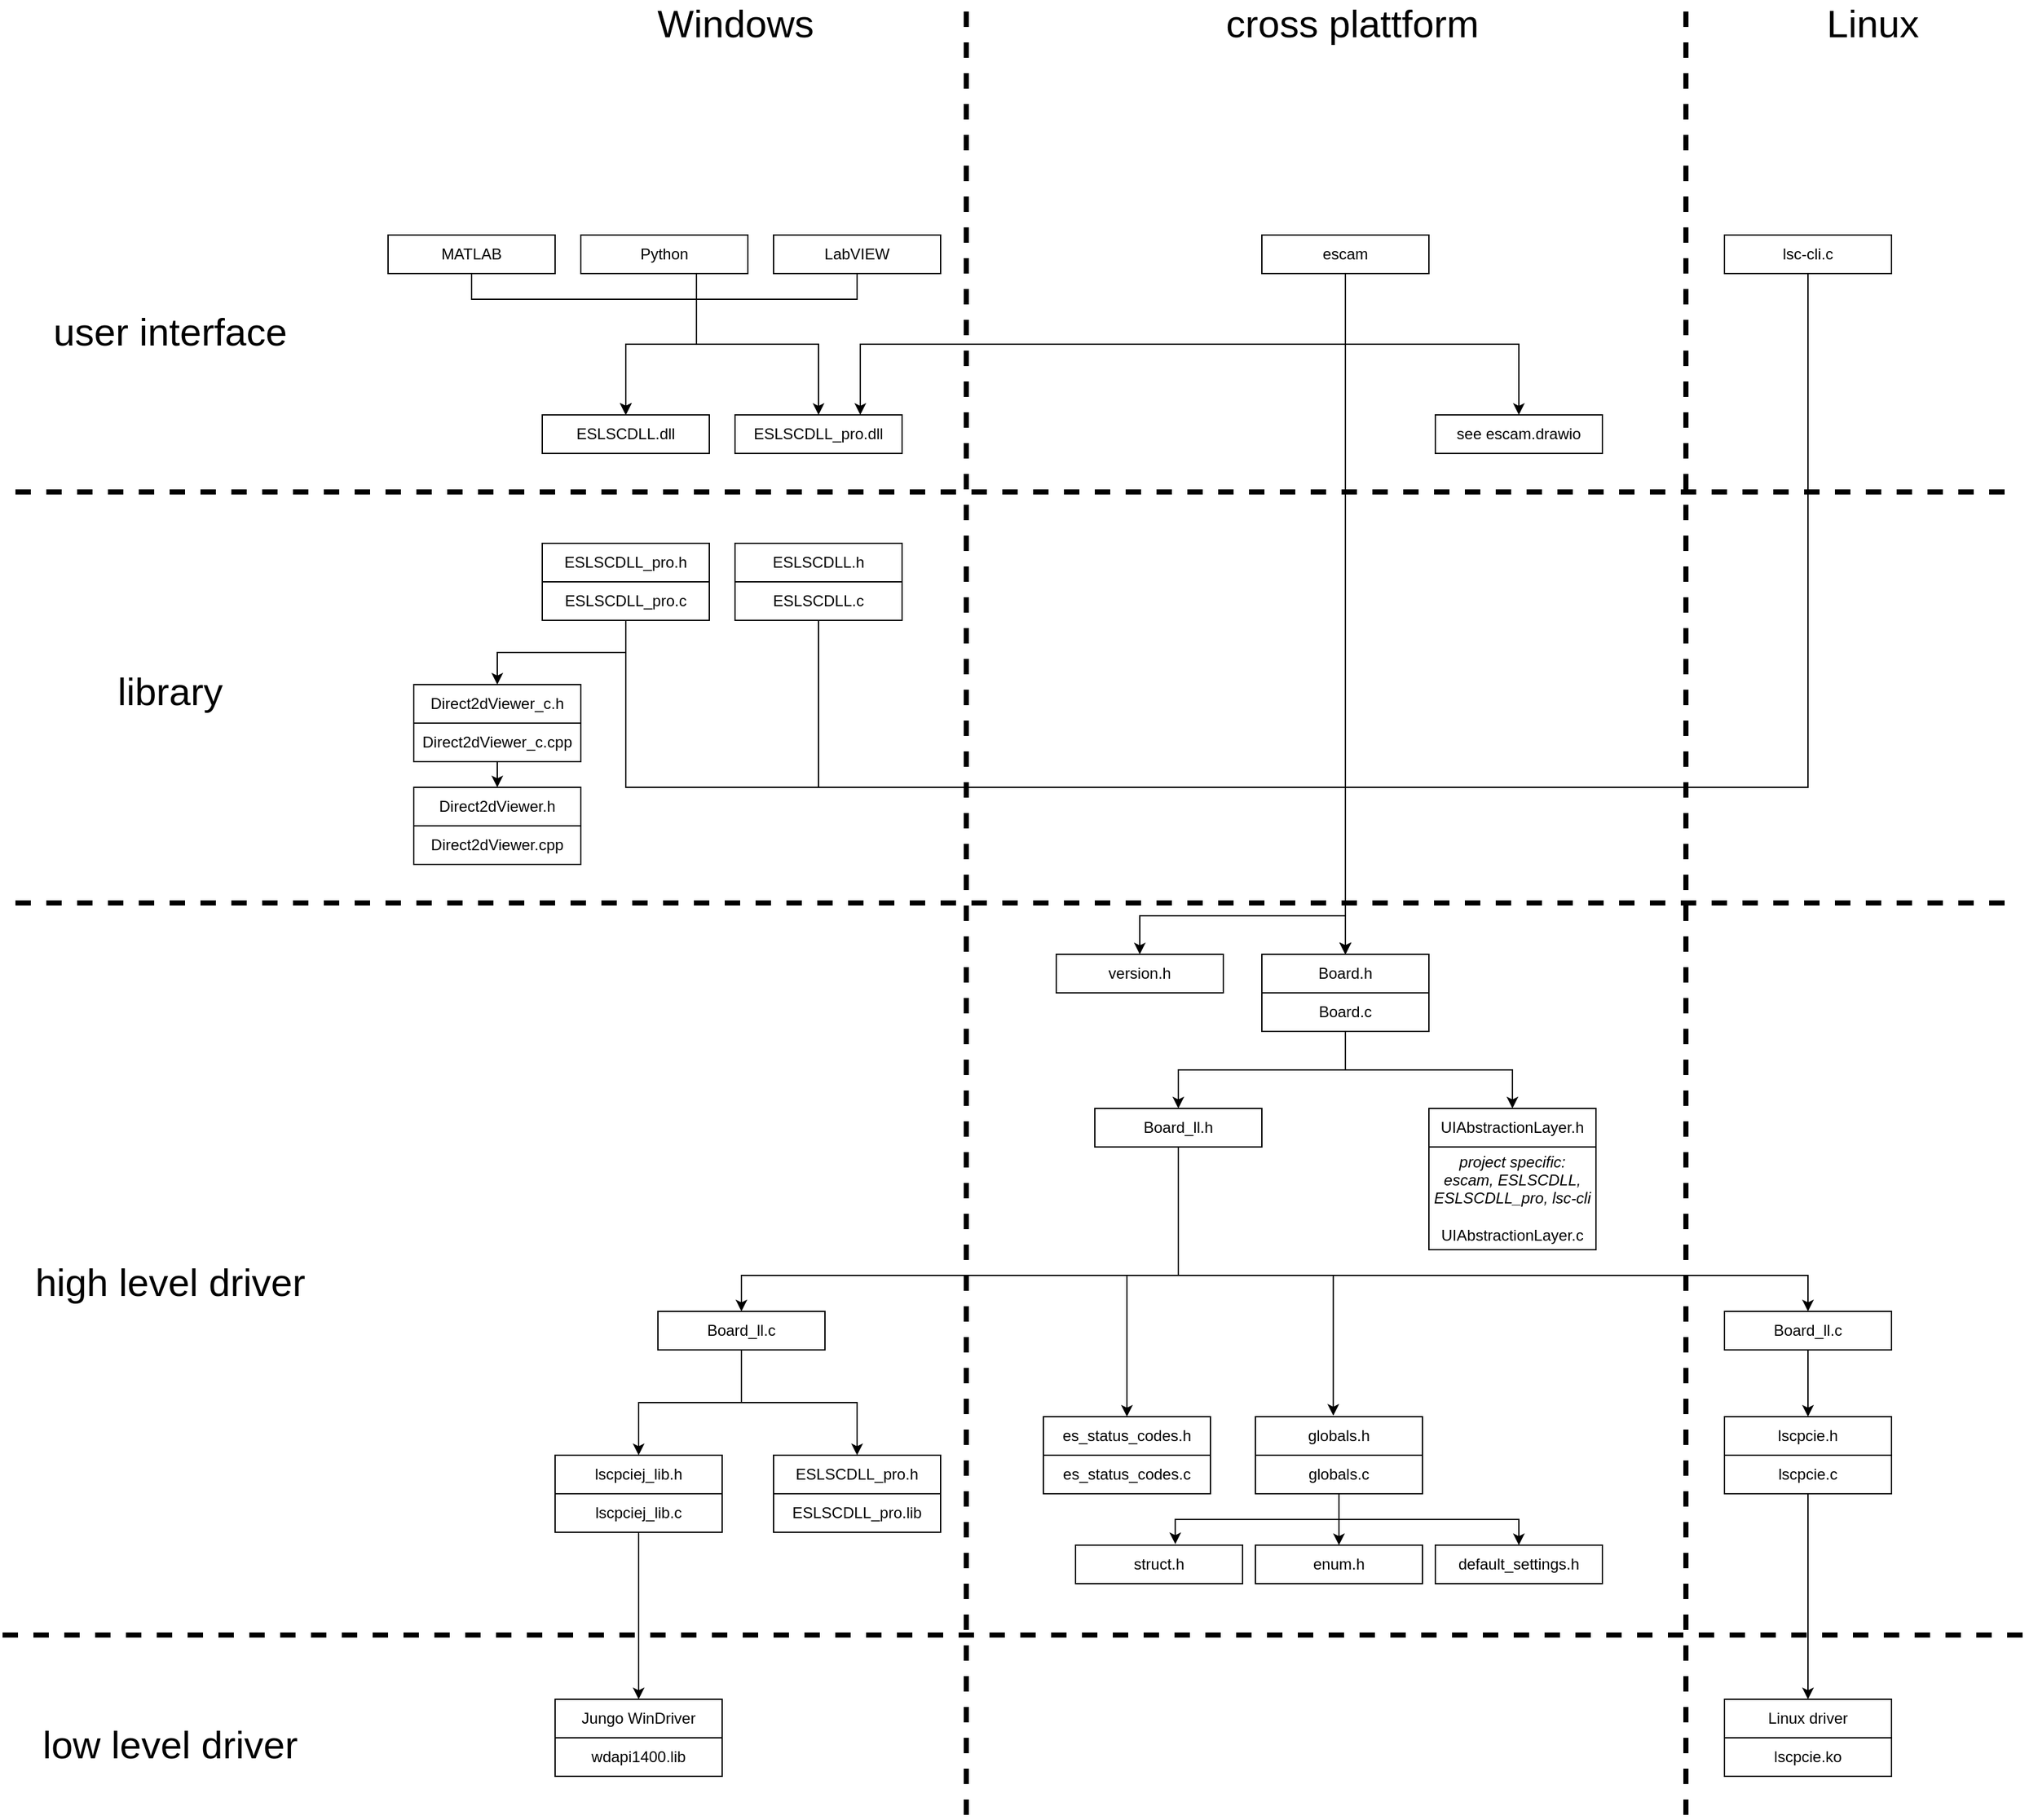 <mxfile version="20.8.16" type="device"><diagram id="tgUKfehqLVmL-b8HQxhW" name="Page-1"><mxGraphModel dx="2876" dy="2283" grid="1" gridSize="10" guides="1" tooltips="1" connect="1" arrows="1" fold="1" page="1" pageScale="1" pageWidth="850" pageHeight="1100" math="0" shadow="0"><root><mxCell id="0"/><mxCell id="1" parent="0"/><mxCell id="p_urfczNU5dsdLXzHAFD-1" value="Board.h" style="rounded=0;whiteSpace=wrap;html=1;" parent="1" vertex="1"><mxGeometry x="150" y="-340" width="130" height="30" as="geometry"/></mxCell><mxCell id="p_urfczNU5dsdLXzHAFD-42" style="edgeStyle=orthogonalEdgeStyle;rounded=0;orthogonalLoop=1;jettySize=auto;html=1;exitX=0.5;exitY=1;exitDx=0;exitDy=0;entryX=0.5;entryY=0;entryDx=0;entryDy=0;" parent="1" source="p_urfczNU5dsdLXzHAFD-6" target="p_urfczNU5dsdLXzHAFD-7" edge="1"><mxGeometry relative="1" as="geometry"/></mxCell><mxCell id="p_urfczNU5dsdLXzHAFD-52" style="edgeStyle=orthogonalEdgeStyle;rounded=0;orthogonalLoop=1;jettySize=auto;html=1;exitX=0.5;exitY=1;exitDx=0;exitDy=0;entryX=0.5;entryY=0;entryDx=0;entryDy=0;" parent="1" source="p_urfczNU5dsdLXzHAFD-6" target="p_urfczNU5dsdLXzHAFD-30" edge="1"><mxGeometry relative="1" as="geometry"/></mxCell><mxCell id="p_urfczNU5dsdLXzHAFD-6" value="Board.c" style="rounded=0;whiteSpace=wrap;html=1;" parent="1" vertex="1"><mxGeometry x="150" y="-310" width="130" height="30" as="geometry"/></mxCell><mxCell id="p_urfczNU5dsdLXzHAFD-85" style="edgeStyle=orthogonalEdgeStyle;rounded=0;orthogonalLoop=1;jettySize=auto;html=1;exitX=0.5;exitY=1;exitDx=0;exitDy=0;entryX=0.5;entryY=0;entryDx=0;entryDy=0;strokeWidth=1;" parent="1" source="p_urfczNU5dsdLXzHAFD-7" target="p_urfczNU5dsdLXzHAFD-9" edge="1"><mxGeometry relative="1" as="geometry"><Array as="points"><mxPoint x="85" y="-90"/><mxPoint x="575" y="-90"/></Array></mxGeometry></mxCell><mxCell id="p_urfczNU5dsdLXzHAFD-86" style="edgeStyle=orthogonalEdgeStyle;rounded=0;orthogonalLoop=1;jettySize=auto;html=1;exitX=0.5;exitY=1;exitDx=0;exitDy=0;strokeWidth=1;entryX=0.5;entryY=0;entryDx=0;entryDy=0;" parent="1" source="p_urfczNU5dsdLXzHAFD-7" target="p_urfczNU5dsdLXzHAFD-8" edge="1"><mxGeometry relative="1" as="geometry"><Array as="points"><mxPoint x="85" y="-90"/><mxPoint x="-255" y="-90"/></Array></mxGeometry></mxCell><mxCell id="p_urfczNU5dsdLXzHAFD-87" style="edgeStyle=orthogonalEdgeStyle;rounded=0;orthogonalLoop=1;jettySize=auto;html=1;exitX=0.5;exitY=1;exitDx=0;exitDy=0;entryX=0.5;entryY=0;entryDx=0;entryDy=0;strokeWidth=1;" parent="1" source="p_urfczNU5dsdLXzHAFD-7" target="p_urfczNU5dsdLXzHAFD-18" edge="1"><mxGeometry relative="1" as="geometry"><Array as="points"><mxPoint x="85" y="-90"/><mxPoint x="45" y="-90"/></Array></mxGeometry></mxCell><mxCell id="p_urfczNU5dsdLXzHAFD-7" value="Board_ll.h" style="rounded=0;whiteSpace=wrap;html=1;" parent="1" vertex="1"><mxGeometry x="20" y="-220" width="130" height="30" as="geometry"/></mxCell><mxCell id="p_urfczNU5dsdLXzHAFD-43" style="edgeStyle=orthogonalEdgeStyle;rounded=0;orthogonalLoop=1;jettySize=auto;html=1;exitX=0.5;exitY=1;exitDx=0;exitDy=0;entryX=0.5;entryY=0;entryDx=0;entryDy=0;" parent="1" source="p_urfczNU5dsdLXzHAFD-8" target="p_urfczNU5dsdLXzHAFD-24" edge="1"><mxGeometry relative="1" as="geometry"/></mxCell><mxCell id="p_urfczNU5dsdLXzHAFD-51" style="edgeStyle=orthogonalEdgeStyle;rounded=0;orthogonalLoop=1;jettySize=auto;html=1;" parent="1" source="p_urfczNU5dsdLXzHAFD-8" target="p_urfczNU5dsdLXzHAFD-21" edge="1"><mxGeometry relative="1" as="geometry"/></mxCell><mxCell id="p_urfczNU5dsdLXzHAFD-8" value="Board_ll.c" style="rounded=0;whiteSpace=wrap;html=1;" parent="1" vertex="1"><mxGeometry x="-320" y="-62" width="130" height="30" as="geometry"/></mxCell><mxCell id="p_urfczNU5dsdLXzHAFD-46" style="edgeStyle=orthogonalEdgeStyle;rounded=0;orthogonalLoop=1;jettySize=auto;html=1;exitX=0.5;exitY=1;exitDx=0;exitDy=0;entryX=0.466;entryY=-0.027;entryDx=0;entryDy=0;entryPerimeter=0;" parent="1" source="p_urfczNU5dsdLXzHAFD-7" target="p_urfczNU5dsdLXzHAFD-16" edge="1"><mxGeometry relative="1" as="geometry"><Array as="points"><mxPoint x="85" y="-90"/><mxPoint x="206" y="-90"/></Array></mxGeometry></mxCell><mxCell id="p_urfczNU5dsdLXzHAFD-72" style="edgeStyle=orthogonalEdgeStyle;rounded=0;orthogonalLoop=1;jettySize=auto;html=1;exitX=0.5;exitY=1;exitDx=0;exitDy=0;entryX=0.5;entryY=0;entryDx=0;entryDy=0;" parent="1" source="p_urfczNU5dsdLXzHAFD-9" target="p_urfczNU5dsdLXzHAFD-73" edge="1"><mxGeometry relative="1" as="geometry"><mxPoint x="580" y="3" as="targetPoint"/></mxGeometry></mxCell><mxCell id="p_urfczNU5dsdLXzHAFD-9" value="Board_ll.c" style="rounded=0;whiteSpace=wrap;html=1;" parent="1" vertex="1"><mxGeometry x="510" y="-62" width="130" height="30" as="geometry"/></mxCell><mxCell id="p_urfczNU5dsdLXzHAFD-11" value="ESLSCDLL.h" style="rounded=0;whiteSpace=wrap;html=1;" parent="1" vertex="1"><mxGeometry x="-260" y="-660" width="130" height="30" as="geometry"/></mxCell><mxCell id="p_urfczNU5dsdLXzHAFD-91" style="edgeStyle=orthogonalEdgeStyle;rounded=0;orthogonalLoop=1;jettySize=auto;html=1;exitX=0.5;exitY=1;exitDx=0;exitDy=0;entryX=0.5;entryY=0;entryDx=0;entryDy=0;strokeWidth=1;" parent="1" source="p_urfczNU5dsdLXzHAFD-12" target="p_urfczNU5dsdLXzHAFD-1" edge="1"><mxGeometry relative="1" as="geometry"/></mxCell><mxCell id="p_urfczNU5dsdLXzHAFD-12" value="ESLSCDLL.c" style="rounded=0;whiteSpace=wrap;html=1;" parent="1" vertex="1"><mxGeometry x="-260" y="-630" width="130" height="30" as="geometry"/></mxCell><mxCell id="p_urfczNU5dsdLXzHAFD-13" value="enum.h" style="rounded=0;whiteSpace=wrap;html=1;" parent="1" vertex="1"><mxGeometry x="145" y="120" width="130" height="30" as="geometry"/></mxCell><mxCell id="p_urfczNU5dsdLXzHAFD-15" value="struct.h" style="rounded=0;whiteSpace=wrap;html=1;" parent="1" vertex="1"><mxGeometry x="5" y="120" width="130" height="30" as="geometry"/></mxCell><mxCell id="p_urfczNU5dsdLXzHAFD-16" value="globals.h" style="rounded=0;whiteSpace=wrap;html=1;" parent="1" vertex="1"><mxGeometry x="145" y="20" width="130" height="30" as="geometry"/></mxCell><mxCell id="p_urfczNU5dsdLXzHAFD-47" style="edgeStyle=orthogonalEdgeStyle;rounded=0;orthogonalLoop=1;jettySize=auto;html=1;exitX=0.5;exitY=1;exitDx=0;exitDy=0;entryX=0.597;entryY=-0.027;entryDx=0;entryDy=0;entryPerimeter=0;" parent="1" source="p_urfczNU5dsdLXzHAFD-17" target="p_urfczNU5dsdLXzHAFD-15" edge="1"><mxGeometry relative="1" as="geometry"/></mxCell><mxCell id="p_urfczNU5dsdLXzHAFD-48" style="edgeStyle=orthogonalEdgeStyle;rounded=0;orthogonalLoop=1;jettySize=auto;html=1;exitX=0.5;exitY=1;exitDx=0;exitDy=0;entryX=0.5;entryY=0;entryDx=0;entryDy=0;" parent="1" source="p_urfczNU5dsdLXzHAFD-17" target="p_urfczNU5dsdLXzHAFD-13" edge="1"><mxGeometry relative="1" as="geometry"/></mxCell><mxCell id="p_urfczNU5dsdLXzHAFD-49" style="edgeStyle=orthogonalEdgeStyle;rounded=0;orthogonalLoop=1;jettySize=auto;html=1;exitX=0.5;exitY=1;exitDx=0;exitDy=0;" parent="1" source="p_urfczNU5dsdLXzHAFD-17" target="p_urfczNU5dsdLXzHAFD-20" edge="1"><mxGeometry relative="1" as="geometry"/></mxCell><mxCell id="p_urfczNU5dsdLXzHAFD-17" value="globals.c" style="rounded=0;whiteSpace=wrap;html=1;" parent="1" vertex="1"><mxGeometry x="145" y="50" width="130" height="30" as="geometry"/></mxCell><mxCell id="p_urfczNU5dsdLXzHAFD-18" value="es_status_codes.h" style="rounded=0;whiteSpace=wrap;html=1;" parent="1" vertex="1"><mxGeometry x="-20" y="20" width="130" height="30" as="geometry"/></mxCell><mxCell id="p_urfczNU5dsdLXzHAFD-19" value="es_status_codes.c" style="rounded=0;whiteSpace=wrap;html=1;" parent="1" vertex="1"><mxGeometry x="-20" y="50" width="130" height="30" as="geometry"/></mxCell><mxCell id="p_urfczNU5dsdLXzHAFD-20" value="default_settings.h" style="rounded=0;whiteSpace=wrap;html=1;" parent="1" vertex="1"><mxGeometry x="285" y="120" width="130" height="30" as="geometry"/></mxCell><mxCell id="p_urfczNU5dsdLXzHAFD-21" value="ESLSCDLL_pro.h" style="rounded=0;whiteSpace=wrap;html=1;" parent="1" vertex="1"><mxGeometry x="-230" y="50" width="130" height="30" as="geometry"/></mxCell><mxCell id="p_urfczNU5dsdLXzHAFD-22" value="ESLSCDLL_pro.lib" style="rounded=0;whiteSpace=wrap;html=1;" parent="1" vertex="1"><mxGeometry x="-230" y="80" width="130" height="30" as="geometry"/></mxCell><mxCell id="p_urfczNU5dsdLXzHAFD-24" value="lscpciej_lib.h" style="rounded=0;whiteSpace=wrap;html=1;" parent="1" vertex="1"><mxGeometry x="-400" y="50" width="130" height="30" as="geometry"/></mxCell><mxCell id="p_urfczNU5dsdLXzHAFD-44" style="edgeStyle=orthogonalEdgeStyle;rounded=0;orthogonalLoop=1;jettySize=auto;html=1;exitX=0.5;exitY=1;exitDx=0;exitDy=0;entryX=0.5;entryY=0;entryDx=0;entryDy=0;" parent="1" source="p_urfczNU5dsdLXzHAFD-25" target="p_urfczNU5dsdLXzHAFD-29" edge="1"><mxGeometry relative="1" as="geometry"/></mxCell><mxCell id="p_urfczNU5dsdLXzHAFD-25" value="lscpciej_lib.c" style="rounded=0;whiteSpace=wrap;html=1;" parent="1" vertex="1"><mxGeometry x="-400" y="80" width="130" height="30" as="geometry"/></mxCell><mxCell id="p_urfczNU5dsdLXzHAFD-27" value="wdapi1400.lib" style="rounded=0;whiteSpace=wrap;html=1;" parent="1" vertex="1"><mxGeometry x="-400" y="270" width="130" height="30" as="geometry"/></mxCell><mxCell id="p_urfczNU5dsdLXzHAFD-29" value="Jungo WinDriver" style="rounded=0;whiteSpace=wrap;html=1;" parent="1" vertex="1"><mxGeometry x="-400" y="240" width="130" height="30" as="geometry"/></mxCell><mxCell id="p_urfczNU5dsdLXzHAFD-30" value="UIAbstractionLayer.h" style="rounded=0;whiteSpace=wrap;html=1;" parent="1" vertex="1"><mxGeometry x="280" y="-220" width="130" height="30" as="geometry"/></mxCell><mxCell id="p_urfczNU5dsdLXzHAFD-32" value="ESLSCDLL_pro.h" style="rounded=0;whiteSpace=wrap;html=1;" parent="1" vertex="1"><mxGeometry x="-410" y="-660" width="130" height="30" as="geometry"/></mxCell><mxCell id="p_urfczNU5dsdLXzHAFD-39" style="edgeStyle=orthogonalEdgeStyle;rounded=0;orthogonalLoop=1;jettySize=auto;html=1;exitX=0.5;exitY=1;exitDx=0;exitDy=0;entryX=0.5;entryY=0;entryDx=0;entryDy=0;" parent="1" source="p_urfczNU5dsdLXzHAFD-33" target="p_urfczNU5dsdLXzHAFD-1" edge="1"><mxGeometry relative="1" as="geometry"/></mxCell><mxCell id="p_urfczNU5dsdLXzHAFD-40" style="edgeStyle=orthogonalEdgeStyle;rounded=0;orthogonalLoop=1;jettySize=auto;html=1;exitX=0.5;exitY=1;exitDx=0;exitDy=0;entryX=0.5;entryY=0;entryDx=0;entryDy=0;" parent="1" source="p_urfczNU5dsdLXzHAFD-33" target="p_urfczNU5dsdLXzHAFD-34" edge="1"><mxGeometry relative="1" as="geometry"/></mxCell><mxCell id="p_urfczNU5dsdLXzHAFD-33" value="ESLSCDLL_pro.c" style="rounded=0;whiteSpace=wrap;html=1;" parent="1" vertex="1"><mxGeometry x="-410" y="-630" width="130" height="30" as="geometry"/></mxCell><mxCell id="p_urfczNU5dsdLXzHAFD-34" value="Direct2dViewer_c.h" style="rounded=0;whiteSpace=wrap;html=1;glass=0;" parent="1" vertex="1"><mxGeometry x="-510" y="-550" width="130" height="30" as="geometry"/></mxCell><mxCell id="p_urfczNU5dsdLXzHAFD-41" style="edgeStyle=orthogonalEdgeStyle;rounded=0;orthogonalLoop=1;jettySize=auto;html=1;exitX=0.5;exitY=1;exitDx=0;exitDy=0;entryX=0.5;entryY=0;entryDx=0;entryDy=0;" parent="1" source="p_urfczNU5dsdLXzHAFD-35" target="p_urfczNU5dsdLXzHAFD-36" edge="1"><mxGeometry relative="1" as="geometry"/></mxCell><mxCell id="p_urfczNU5dsdLXzHAFD-35" value="Direct2dViewer_c.cpp" style="rounded=0;whiteSpace=wrap;html=1;" parent="1" vertex="1"><mxGeometry x="-510" y="-520" width="130" height="30" as="geometry"/></mxCell><mxCell id="p_urfczNU5dsdLXzHAFD-36" value="Direct2dViewer.h" style="rounded=0;whiteSpace=wrap;html=1;glass=0;" parent="1" vertex="1"><mxGeometry x="-510" y="-470" width="130" height="30" as="geometry"/></mxCell><mxCell id="p_urfczNU5dsdLXzHAFD-37" value="Direct2dViewer.cpp" style="rounded=0;whiteSpace=wrap;html=1;" parent="1" vertex="1"><mxGeometry x="-510" y="-440" width="130" height="30" as="geometry"/></mxCell><mxCell id="p_urfczNU5dsdLXzHAFD-54" value="&lt;i&gt;project specific:&lt;br&gt;escam, ESLSCDLL, ESLSCDLL_pro, lsc-cli&lt;br&gt;&lt;br&gt;&lt;/i&gt;UIAbstractionLayer.c" style="rounded=0;whiteSpace=wrap;html=1;" parent="1" vertex="1"><mxGeometry x="280" y="-190" width="130" height="80" as="geometry"/></mxCell><mxCell id="p_urfczNU5dsdLXzHAFD-61" value="ESLSCDLL.dll" style="rounded=0;whiteSpace=wrap;html=1;" parent="1" vertex="1"><mxGeometry x="-410" y="-760" width="130" height="30" as="geometry"/></mxCell><mxCell id="p_urfczNU5dsdLXzHAFD-65" value="ESLSCDLL_pro.dll" style="rounded=0;whiteSpace=wrap;html=1;" parent="1" vertex="1"><mxGeometry x="-260" y="-760" width="130" height="30" as="geometry"/></mxCell><mxCell id="p_urfczNU5dsdLXzHAFD-67" style="edgeStyle=orthogonalEdgeStyle;rounded=0;orthogonalLoop=1;jettySize=auto;html=1;exitX=0.5;exitY=1;exitDx=0;exitDy=0;entryX=0.5;entryY=0;entryDx=0;entryDy=0;" parent="1" source="p_urfczNU5dsdLXzHAFD-66" target="p_urfczNU5dsdLXzHAFD-65" edge="1"><mxGeometry relative="1" as="geometry"><Array as="points"><mxPoint x="-165" y="-850"/><mxPoint x="-290" y="-850"/><mxPoint x="-290" y="-815"/><mxPoint x="-195" y="-815"/></Array></mxGeometry></mxCell><mxCell id="p_urfczNU5dsdLXzHAFD-68" style="edgeStyle=orthogonalEdgeStyle;rounded=0;orthogonalLoop=1;jettySize=auto;html=1;exitX=0.5;exitY=1;exitDx=0;exitDy=0;entryX=0.5;entryY=0;entryDx=0;entryDy=0;" parent="1" source="p_urfczNU5dsdLXzHAFD-66" target="p_urfczNU5dsdLXzHAFD-61" edge="1"><mxGeometry relative="1" as="geometry"><Array as="points"><mxPoint x="-165" y="-850"/><mxPoint x="-290" y="-850"/><mxPoint x="-290" y="-815"/><mxPoint x="-345" y="-815"/></Array></mxGeometry></mxCell><mxCell id="p_urfczNU5dsdLXzHAFD-66" value="LabVIEW" style="rounded=0;whiteSpace=wrap;html=1;" parent="1" vertex="1"><mxGeometry x="-230" y="-900" width="130" height="30" as="geometry"/></mxCell><mxCell id="p_urfczNU5dsdLXzHAFD-81" style="edgeStyle=orthogonalEdgeStyle;rounded=0;orthogonalLoop=1;jettySize=auto;html=1;exitX=0.5;exitY=1;exitDx=0;exitDy=0;entryX=0.5;entryY=0;entryDx=0;entryDy=0;" parent="1" source="p_urfczNU5dsdLXzHAFD-69" target="p_urfczNU5dsdLXzHAFD-1" edge="1"><mxGeometry relative="1" as="geometry"><Array as="points"><mxPoint x="575" y="-470"/><mxPoint x="215" y="-470"/></Array></mxGeometry></mxCell><mxCell id="p_urfczNU5dsdLXzHAFD-69" value="lsc-cli.c" style="rounded=0;whiteSpace=wrap;html=1;" parent="1" vertex="1"><mxGeometry x="510" y="-900" width="130" height="30" as="geometry"/></mxCell><mxCell id="p_urfczNU5dsdLXzHAFD-94" style="edgeStyle=orthogonalEdgeStyle;rounded=0;orthogonalLoop=1;jettySize=auto;html=1;exitX=0.5;exitY=1;exitDx=0;exitDy=0;entryX=0.5;entryY=0;entryDx=0;entryDy=0;strokeWidth=1;" parent="1" source="p_urfczNU5dsdLXzHAFD-70" target="p_urfczNU5dsdLXzHAFD-1" edge="1"><mxGeometry relative="1" as="geometry"/></mxCell><mxCell id="p_urfczNU5dsdLXzHAFD-95" style="edgeStyle=orthogonalEdgeStyle;rounded=0;orthogonalLoop=1;jettySize=auto;html=1;exitX=0.5;exitY=1;exitDx=0;exitDy=0;entryX=0.75;entryY=0;entryDx=0;entryDy=0;strokeWidth=1;" parent="1" source="p_urfczNU5dsdLXzHAFD-70" target="p_urfczNU5dsdLXzHAFD-65" edge="1"><mxGeometry relative="1" as="geometry"/></mxCell><mxCell id="p_urfczNU5dsdLXzHAFD-104" style="edgeStyle=orthogonalEdgeStyle;rounded=0;orthogonalLoop=1;jettySize=auto;html=1;exitX=0.5;exitY=1;exitDx=0;exitDy=0;entryX=0.5;entryY=0;entryDx=0;entryDy=0;fontSize=30;strokeWidth=1;" parent="1" source="p_urfczNU5dsdLXzHAFD-70" target="p_urfczNU5dsdLXzHAFD-103" edge="1"><mxGeometry relative="1" as="geometry"/></mxCell><mxCell id="sNTQXGuIR_XhQcSb0ZdP-3" style="edgeStyle=orthogonalEdgeStyle;rounded=0;orthogonalLoop=1;jettySize=auto;html=1;exitX=0.5;exitY=1;exitDx=0;exitDy=0;entryX=0.5;entryY=0;entryDx=0;entryDy=0;" edge="1" parent="1" source="p_urfczNU5dsdLXzHAFD-70" target="sNTQXGuIR_XhQcSb0ZdP-1"><mxGeometry relative="1" as="geometry"><Array as="points"><mxPoint x="215" y="-370"/><mxPoint x="55" y="-370"/></Array></mxGeometry></mxCell><mxCell id="p_urfczNU5dsdLXzHAFD-70" value="escam" style="rounded=0;whiteSpace=wrap;html=1;" parent="1" vertex="1"><mxGeometry x="150" y="-900" width="130" height="30" as="geometry"/></mxCell><mxCell id="p_urfczNU5dsdLXzHAFD-73" value="lscpcie.h" style="rounded=0;whiteSpace=wrap;html=1;" parent="1" vertex="1"><mxGeometry x="510" y="20" width="130" height="30" as="geometry"/></mxCell><mxCell id="p_urfczNU5dsdLXzHAFD-77" style="edgeStyle=orthogonalEdgeStyle;rounded=0;orthogonalLoop=1;jettySize=auto;html=1;entryX=0.5;entryY=0;entryDx=0;entryDy=0;" parent="1" source="p_urfczNU5dsdLXzHAFD-74" target="p_urfczNU5dsdLXzHAFD-76" edge="1"><mxGeometry relative="1" as="geometry"/></mxCell><mxCell id="p_urfczNU5dsdLXzHAFD-74" value="lscpcie.c" style="rounded=0;whiteSpace=wrap;html=1;" parent="1" vertex="1"><mxGeometry x="510" y="50" width="130" height="30" as="geometry"/></mxCell><mxCell id="p_urfczNU5dsdLXzHAFD-75" value="lscpcie.ko" style="rounded=0;whiteSpace=wrap;html=1;" parent="1" vertex="1"><mxGeometry x="510" y="270" width="130" height="30" as="geometry"/></mxCell><mxCell id="p_urfczNU5dsdLXzHAFD-76" value="Linux driver" style="rounded=0;whiteSpace=wrap;html=1;" parent="1" vertex="1"><mxGeometry x="510" y="240" width="130" height="30" as="geometry"/></mxCell><mxCell id="p_urfczNU5dsdLXzHAFD-82" value="" style="endArrow=none;dashed=1;html=1;rounded=0;strokeWidth=4;" parent="1" edge="1"><mxGeometry width="50" height="50" relative="1" as="geometry"><mxPoint x="480" y="330" as="sourcePoint"/><mxPoint x="480" y="-1080" as="targetPoint"/></mxGeometry></mxCell><mxCell id="p_urfczNU5dsdLXzHAFD-83" value="" style="endArrow=none;dashed=1;html=1;rounded=0;strokeWidth=4;" parent="1" edge="1"><mxGeometry width="50" height="50" relative="1" as="geometry"><mxPoint x="-80" y="330" as="sourcePoint"/><mxPoint x="-80" y="-1080" as="targetPoint"/></mxGeometry></mxCell><mxCell id="p_urfczNU5dsdLXzHAFD-88" value="" style="endArrow=none;dashed=1;html=1;rounded=0;strokeWidth=4;" parent="1" edge="1"><mxGeometry width="50" height="50" relative="1" as="geometry"><mxPoint x="-830" y="190" as="sourcePoint"/><mxPoint x="750" y="190" as="targetPoint"/></mxGeometry></mxCell><mxCell id="p_urfczNU5dsdLXzHAFD-90" value="" style="endArrow=none;dashed=1;html=1;rounded=0;strokeWidth=4;" parent="1" edge="1"><mxGeometry width="50" height="50" relative="1" as="geometry"><mxPoint x="-820" y="-380" as="sourcePoint"/><mxPoint x="740" y="-380" as="targetPoint"/></mxGeometry></mxCell><mxCell id="p_urfczNU5dsdLXzHAFD-92" value="" style="endArrow=none;dashed=1;html=1;rounded=0;strokeWidth=4;" parent="1" edge="1"><mxGeometry width="50" height="50" relative="1" as="geometry"><mxPoint x="-820" y="-700" as="sourcePoint"/><mxPoint x="740" y="-700" as="targetPoint"/></mxGeometry></mxCell><mxCell id="p_urfczNU5dsdLXzHAFD-96" value="&lt;font style=&quot;font-size: 30px&quot;&gt;user interface&lt;/font&gt;" style="text;html=1;align=center;verticalAlign=middle;resizable=0;points=[];autosize=1;strokeColor=none;fillColor=none;" parent="1" vertex="1"><mxGeometry x="-800" y="-840" width="200" height="30" as="geometry"/></mxCell><mxCell id="p_urfczNU5dsdLXzHAFD-97" value="&lt;font style=&quot;font-size: 30px&quot;&gt;library&lt;/font&gt;" style="text;html=1;align=center;verticalAlign=middle;resizable=0;points=[];autosize=1;strokeColor=none;fillColor=none;" parent="1" vertex="1"><mxGeometry x="-750" y="-560" width="100" height="30" as="geometry"/></mxCell><mxCell id="p_urfczNU5dsdLXzHAFD-98" value="&lt;font style=&quot;font-size: 30px&quot;&gt;high level driver&lt;/font&gt;" style="text;html=1;align=center;verticalAlign=middle;resizable=0;points=[];autosize=1;strokeColor=none;fillColor=none;" parent="1" vertex="1"><mxGeometry x="-815" y="-100" width="230" height="30" as="geometry"/></mxCell><mxCell id="p_urfczNU5dsdLXzHAFD-99" value="&lt;font style=&quot;font-size: 30px&quot;&gt;low level driver&lt;/font&gt;" style="text;html=1;align=center;verticalAlign=middle;resizable=0;points=[];autosize=1;strokeColor=none;fillColor=none;" parent="1" vertex="1"><mxGeometry x="-805" y="260" width="210" height="30" as="geometry"/></mxCell><mxCell id="p_urfczNU5dsdLXzHAFD-100" value="&lt;font style=&quot;font-size: 30px&quot;&gt;Windows&lt;/font&gt;" style="text;html=1;align=center;verticalAlign=middle;resizable=0;points=[];autosize=1;strokeColor=none;fillColor=none;" parent="1" vertex="1"><mxGeometry x="-330" y="-1080" width="140" height="30" as="geometry"/></mxCell><mxCell id="p_urfczNU5dsdLXzHAFD-101" value="&lt;font style=&quot;font-size: 30px&quot;&gt;cross plattform&lt;/font&gt;" style="text;html=1;align=center;verticalAlign=middle;resizable=0;points=[];autosize=1;strokeColor=none;fillColor=none;" parent="1" vertex="1"><mxGeometry x="115" y="-1080" width="210" height="30" as="geometry"/></mxCell><mxCell id="p_urfczNU5dsdLXzHAFD-102" value="&lt;font style=&quot;font-size: 30px&quot;&gt;Linux&lt;/font&gt;" style="text;html=1;align=center;verticalAlign=middle;resizable=0;points=[];autosize=1;strokeColor=none;fillColor=none;" parent="1" vertex="1"><mxGeometry x="580" y="-1080" width="90" height="30" as="geometry"/></mxCell><mxCell id="p_urfczNU5dsdLXzHAFD-103" value="see escam.drawio" style="rounded=0;whiteSpace=wrap;html=1;" parent="1" vertex="1"><mxGeometry x="285" y="-760" width="130" height="30" as="geometry"/></mxCell><mxCell id="sNTQXGuIR_XhQcSb0ZdP-1" value="version.h" style="rounded=0;whiteSpace=wrap;html=1;" vertex="1" parent="1"><mxGeometry x="-10" y="-340" width="130" height="30" as="geometry"/></mxCell><mxCell id="sNTQXGuIR_XhQcSb0ZdP-6" style="edgeStyle=orthogonalEdgeStyle;rounded=0;orthogonalLoop=1;jettySize=auto;html=1;exitX=0.5;exitY=1;exitDx=0;exitDy=0;entryX=0.5;entryY=0;entryDx=0;entryDy=0;" edge="1" parent="1" source="sNTQXGuIR_XhQcSb0ZdP-4" target="p_urfczNU5dsdLXzHAFD-61"><mxGeometry relative="1" as="geometry"><Array as="points"><mxPoint x="-290" y="-870"/><mxPoint x="-290" y="-815"/><mxPoint x="-345" y="-815"/></Array></mxGeometry></mxCell><mxCell id="sNTQXGuIR_XhQcSb0ZdP-4" value="Python" style="rounded=0;whiteSpace=wrap;html=1;" vertex="1" parent="1"><mxGeometry x="-380" y="-900" width="130" height="30" as="geometry"/></mxCell><mxCell id="sNTQXGuIR_XhQcSb0ZdP-7" style="edgeStyle=orthogonalEdgeStyle;rounded=0;orthogonalLoop=1;jettySize=auto;html=1;exitX=0.5;exitY=1;exitDx=0;exitDy=0;entryX=0.5;entryY=0;entryDx=0;entryDy=0;" edge="1" parent="1" source="sNTQXGuIR_XhQcSb0ZdP-5" target="p_urfczNU5dsdLXzHAFD-61"><mxGeometry relative="1" as="geometry"><Array as="points"><mxPoint x="-465" y="-850"/><mxPoint x="-290" y="-850"/><mxPoint x="-290" y="-815"/><mxPoint x="-345" y="-815"/></Array></mxGeometry></mxCell><mxCell id="sNTQXGuIR_XhQcSb0ZdP-5" value="MATLAB" style="rounded=0;whiteSpace=wrap;html=1;" vertex="1" parent="1"><mxGeometry x="-530" y="-900" width="130" height="30" as="geometry"/></mxCell></root></mxGraphModel></diagram></mxfile>